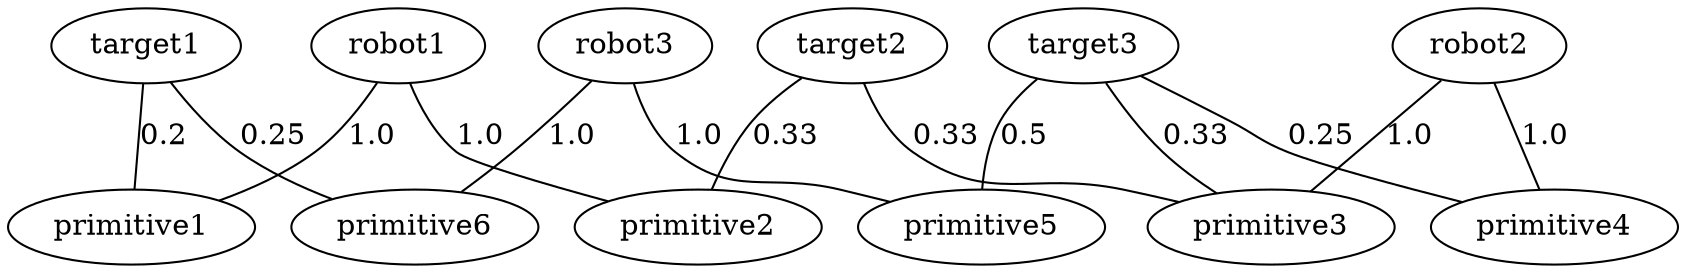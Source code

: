 strict graph {
	graph [bb="0,0,0,0"];
	node [label="\N"];
	robot1	 [pos="-150.000000,75.000000)"];
	primitive1	 [pos="-375.000000,0.000000)"];
	robot1 -- primitive1	 [label=1.0,
		weight=1.0];
	primitive2	 [pos="-225.000000,0.000000)"];
	robot1 -- primitive2	 [label=1.0,
		weight=1.0];
	robot2	 [pos="0.000000,75.000000)"];
	primitive3	 [pos="-75.000000,0.000000)"];
	robot2 -- primitive3	 [label=1.0,
		weight=1.0];
	primitive4	 [pos="75.000000,0.000000)"];
	robot2 -- primitive4	 [label=1.0,
		weight=1.0];
	robot3	 [pos="150.000000,75.000000)"];
	primitive5	 [pos="225.000000,0.000000)"];
	robot3 -- primitive5	 [label=1.0,
		weight=1.0];
	primitive6	 [pos="375.000000,0.000000)"];
	robot3 -- primitive6	 [label=1.0,
		weight=1.0];
	target1	 [pos="-150.000000,-75.000000)"];
	target1 -- primitive1	 [label=0.2,
		weight=0.20000000298];
	target1 -- primitive6	 [label=0.25,
		weight=0.25];
	target2	 [pos="0.000000,-75.000000)"];
	target2 -- primitive2	 [label=0.33,
		weight=0.333333343267];
	target2 -- primitive3	 [label=0.33,
		weight=0.333333343267];
	target3	 [pos="150.000000,-75.000000)"];
	target3 -- primitive3	 [label=0.33,
		weight=0.333333343267];
	target3 -- primitive4	 [label=0.25,
		weight=0.25];
	target3 -- primitive5	 [label=0.5,
		weight=0.5];
}
